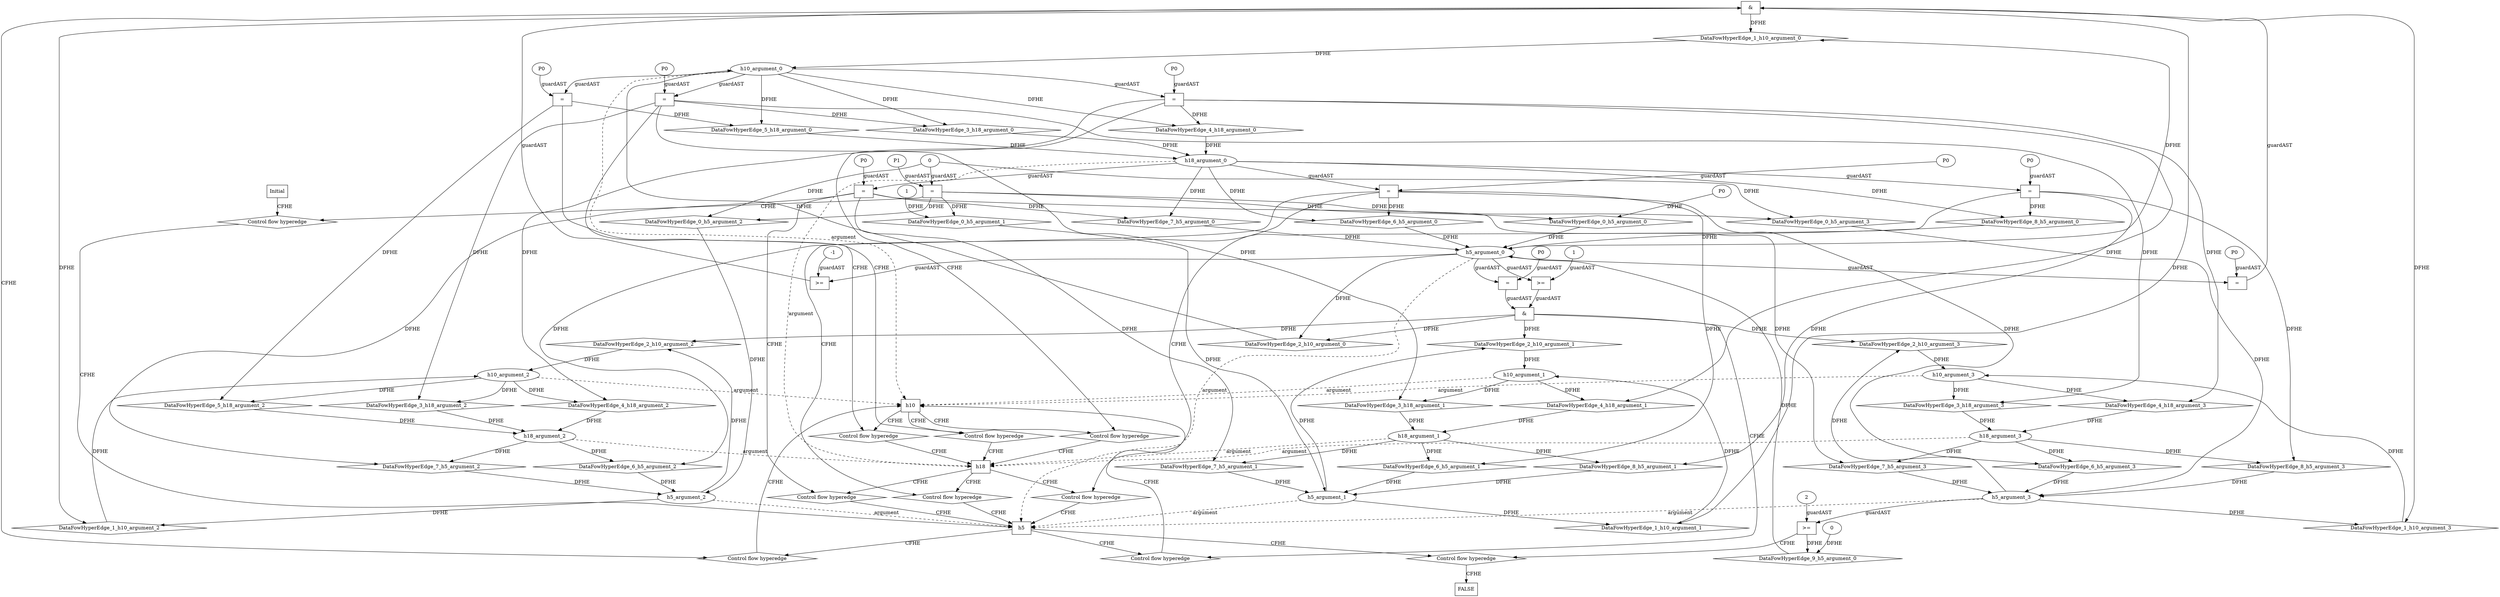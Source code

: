 digraph dag {
"h10" [label="h10" nodeName="h10" class=CONTROL  shape="rect"];
"h18" [label="h18" nodeName="h18" class=CONTROL  shape="rect"];
"h5" [label="h5" nodeName="h5" class=CONTROL  shape="rect"];
FALSE [label="FALSE" nodeName=FALSE class=CONTROL  shape="rect"];
Initial [label="Initial" nodeName=Initial class=CONTROL  shape="rect"];
ControlFowHyperEdge_0 [label="Control flow hyperedge" nodeName=ControlFowHyperEdge_0 class=controlFlowHyperEdge shape="diamond"];
"Initial" -> ControlFowHyperEdge_0 [label="CFHE"]
ControlFowHyperEdge_0 -> "h5" [label="CFHE"]
ControlFowHyperEdge_1 [label="Control flow hyperedge" nodeName=ControlFowHyperEdge_1 class=controlFlowHyperEdge shape="diamond"];
"h5" -> ControlFowHyperEdge_1 [label="CFHE"]
ControlFowHyperEdge_1 -> "h10" [label="CFHE"]
ControlFowHyperEdge_2 [label="Control flow hyperedge" nodeName=ControlFowHyperEdge_2 class=controlFlowHyperEdge shape="diamond"];
"h5" -> ControlFowHyperEdge_2 [label="CFHE"]
ControlFowHyperEdge_2 -> "h10" [label="CFHE"]
ControlFowHyperEdge_3 [label="Control flow hyperedge" nodeName=ControlFowHyperEdge_3 class=controlFlowHyperEdge shape="diamond"];
"h10" -> ControlFowHyperEdge_3 [label="CFHE"]
ControlFowHyperEdge_3 -> "h18" [label="CFHE"]
ControlFowHyperEdge_4 [label="Control flow hyperedge" nodeName=ControlFowHyperEdge_4 class=controlFlowHyperEdge shape="diamond"];
"h10" -> ControlFowHyperEdge_4 [label="CFHE"]
ControlFowHyperEdge_4 -> "h18" [label="CFHE"]
ControlFowHyperEdge_5 [label="Control flow hyperedge" nodeName=ControlFowHyperEdge_5 class=controlFlowHyperEdge shape="diamond"];
"h10" -> ControlFowHyperEdge_5 [label="CFHE"]
ControlFowHyperEdge_5 -> "h18" [label="CFHE"]
ControlFowHyperEdge_6 [label="Control flow hyperedge" nodeName=ControlFowHyperEdge_6 class=controlFlowHyperEdge shape="diamond"];
"h18" -> ControlFowHyperEdge_6 [label="CFHE"]
ControlFowHyperEdge_6 -> "h5" [label="CFHE"]
ControlFowHyperEdge_7 [label="Control flow hyperedge" nodeName=ControlFowHyperEdge_7 class=controlFlowHyperEdge shape="diamond"];
"h18" -> ControlFowHyperEdge_7 [label="CFHE"]
ControlFowHyperEdge_7 -> "h5" [label="CFHE"]
ControlFowHyperEdge_8 [label="Control flow hyperedge" nodeName=ControlFowHyperEdge_8 class=controlFlowHyperEdge shape="diamond"];
"h18" -> ControlFowHyperEdge_8 [label="CFHE"]
ControlFowHyperEdge_8 -> "h5" [label="CFHE"]
ControlFowHyperEdge_9 [label="Control flow hyperedge" nodeName=ControlFowHyperEdge_9 class=controlFlowHyperEdge shape="diamond"];
"h5" -> ControlFowHyperEdge_9 [label="CFHE"]
ControlFowHyperEdge_9 -> "FALSE" [label="CFHE"]
"h5_argument_0" [label="h5_argument_0" nodeName=argument0 class=argument  head="h5" shape="oval"];
"h5_argument_0" -> "h5"[label="argument" style="dashed"]
"h5_argument_1" [label="h5_argument_1" nodeName=argument1 class=argument  head="h5" shape="oval"];
"h5_argument_1" -> "h5"[label="argument" style="dashed"]
"h5_argument_2" [label="h5_argument_2" nodeName=argument2 class=argument  head="h5" shape="oval"];
"h5_argument_2" -> "h5"[label="argument" style="dashed"]
"h5_argument_3" [label="h5_argument_3" nodeName=argument3 class=argument  head="h5" shape="oval"];
"h5_argument_3" -> "h5"[label="argument" style="dashed"]
"h10_argument_0" [label="h10_argument_0" nodeName=argument0 class=argument  head="h10" shape="oval"];
"h10_argument_0" -> "h10"[label="argument" style="dashed"]
"h10_argument_1" [label="h10_argument_1" nodeName=argument1 class=argument  head="h10" shape="oval"];
"h10_argument_1" -> "h10"[label="argument" style="dashed"]
"h10_argument_2" [label="h10_argument_2" nodeName=argument2 class=argument  head="h10" shape="oval"];
"h10_argument_2" -> "h10"[label="argument" style="dashed"]
"h10_argument_3" [label="h10_argument_3" nodeName=argument3 class=argument  head="h10" shape="oval"];
"h10_argument_3" -> "h10"[label="argument" style="dashed"]
"h18_argument_0" [label="h18_argument_0" nodeName=argument0 class=argument  head="h18" shape="oval"];
"h18_argument_0" -> "h18"[label="argument" style="dashed"]
"h18_argument_1" [label="h18_argument_1" nodeName=argument1 class=argument  head="h18" shape="oval"];
"h18_argument_1" -> "h18"[label="argument" style="dashed"]
"h18_argument_2" [label="h18_argument_2" nodeName=argument2 class=argument  head="h18" shape="oval"];
"h18_argument_2" -> "h18"[label="argument" style="dashed"]
"h18_argument_3" [label="h18_argument_3" nodeName=argument3 class=argument  head="h18" shape="oval"];
"h18_argument_3" -> "h18"[label="argument" style="dashed"]

"xxxh5___Initial_0xxxguard_0_node_0" [label="=" nodeName="xxxh5___Initial_0xxxguard_0_node_0" class=Operator  shape="rect"];
"xxxh5___Initial_0xxxguard_0_node_1" [label="P1" nodeName="xxxh5___Initial_0xxxguard_0_node_1" class=symbolicConstant ];
"xxxh5___Initial_0xxxguard_0_node_1" -> "xxxh5___Initial_0xxxguard_0_node_0"[label="guardAST"]
"xxxh5___Initial_0xxxdataFlow2_node_0" -> "xxxh5___Initial_0xxxguard_0_node_0"[label="guardAST"]

"xxxh5___Initial_0xxxguard_0_node_0" -> "ControlFowHyperEdge_0" [label="CFHE"];
"xxxh5___Initial_0xxxdataFlow_0_node_0" [label="P0" nodeName="xxxh5___Initial_0xxxdataFlow_0_node_0" class=symbolicConstant ];

"xxxh5___Initial_0xxxdataFlow1_node_0" [label="1" nodeName="xxxh5___Initial_0xxxdataFlow1_node_0" class=IdealInt ];

"xxxh5___Initial_0xxxdataFlow2_node_0" [label="0" nodeName="xxxh5___Initial_0xxxdataFlow2_node_0" class=IdealInt ];


"xxxh10___h5_1xxx_and" [label="&" nodeName="xxxh10___h5_1xxx_and" class=Operator shape="rect"];
"xxxh10___h5_1xxxguard_0_node_0" [label=">=" nodeName="xxxh10___h5_1xxxguard_0_node_0" class=Operator  shape="rect"];
"xxxh10___h5_1xxxguard_0_node_1" [label="-1" nodeName="xxxh10___h5_1xxxguard_0_node_1" class=IdealInt ];
"xxxh10___h5_1xxxguard_0_node_1" -> "xxxh10___h5_1xxxguard_0_node_0"[label="guardAST"]
"h5_argument_0" -> "xxxh10___h5_1xxxguard_0_node_0"[label="guardAST"]

"xxxh10___h5_1xxxguard_0_node_0" -> "xxxh10___h5_1xxx_and" [label="guardAST"];
"xxxh10___h5_1xxxguard1_node_0" [label="=" nodeName="xxxh10___h5_1xxxguard1_node_0" class=Operator  shape="rect"];
"xxxh10___h5_1xxxguard1_node_1" [label="P0" nodeName="xxxh10___h5_1xxxguard1_node_1" class=symbolicConstant ];
"xxxh10___h5_1xxxguard1_node_1" -> "xxxh10___h5_1xxxguard1_node_0"[label="guardAST"]
"h5_argument_0" -> "xxxh10___h5_1xxxguard1_node_0"[label="guardAST"]

"xxxh10___h5_1xxxguard1_node_0" -> "xxxh10___h5_1xxx_and" [label="guardAST"];
"xxxh10___h5_1xxx_and" -> "ControlFowHyperEdge_1" [label="CFHE"];
"xxxh10___h5_2xxx_and" [label="&" nodeName="xxxh10___h5_2xxx_and" class=Operator shape="rect"];
"xxxh10___h5_2xxxguard_0_node_0" [label=">=" nodeName="xxxh10___h5_2xxxguard_0_node_0" class=Operator  shape="rect"];
"xxxh10___h5_2xxxguard_0_node_2" [label="1" nodeName="xxxh10___h5_2xxxguard_0_node_2" class=IdealInt ];
"h5_argument_0" -> "xxxh10___h5_2xxxguard_0_node_0"[label="guardAST"]
"xxxh10___h5_2xxxguard_0_node_2" -> "xxxh10___h5_2xxxguard_0_node_0"[label="guardAST"]

"xxxh10___h5_2xxxguard_0_node_0" -> "xxxh10___h5_2xxx_and" [label="guardAST"];
"xxxh10___h5_2xxxguard1_node_0" [label="=" nodeName="xxxh10___h5_2xxxguard1_node_0" class=Operator  shape="rect"];
"xxxh10___h5_2xxxguard1_node_1" [label="P0" nodeName="xxxh10___h5_2xxxguard1_node_1" class=symbolicConstant ];
"xxxh10___h5_2xxxguard1_node_1" -> "xxxh10___h5_2xxxguard1_node_0"[label="guardAST"]
"h5_argument_0" -> "xxxh10___h5_2xxxguard1_node_0"[label="guardAST"]

"xxxh10___h5_2xxxguard1_node_0" -> "xxxh10___h5_2xxx_and" [label="guardAST"];
"xxxh10___h5_2xxx_and" -> "ControlFowHyperEdge_2" [label="CFHE"];
"xxxh18___h10_3xxxguard_0_node_0" [label="=" nodeName="xxxh18___h10_3xxxguard_0_node_0" class=Operator  shape="rect"];
"xxxh18___h10_3xxxguard_0_node_1" [label="P0" nodeName="xxxh18___h10_3xxxguard_0_node_1" class=symbolicConstant ];
"xxxh18___h10_3xxxguard_0_node_1" -> "xxxh18___h10_3xxxguard_0_node_0"[label="guardAST"]
"h10_argument_0" -> "xxxh18___h10_3xxxguard_0_node_0"[label="guardAST"]

"xxxh18___h10_3xxxguard_0_node_0" -> "ControlFowHyperEdge_3" [label="CFHE"];
"xxxh18___h10_4xxxguard_0_node_0" [label="=" nodeName="xxxh18___h10_4xxxguard_0_node_0" class=Operator  shape="rect"];
"xxxh18___h10_4xxxguard_0_node_1" [label="P0" nodeName="xxxh18___h10_4xxxguard_0_node_1" class=symbolicConstant ];
"xxxh18___h10_4xxxguard_0_node_1" -> "xxxh18___h10_4xxxguard_0_node_0"[label="guardAST"]
"h10_argument_0" -> "xxxh18___h10_4xxxguard_0_node_0"[label="guardAST"]

"xxxh18___h10_4xxxguard_0_node_0" -> "ControlFowHyperEdge_4" [label="CFHE"];
"xxxh18___h10_5xxxguard_0_node_0" [label="=" nodeName="xxxh18___h10_5xxxguard_0_node_0" class=Operator  shape="rect"];
"xxxh18___h10_5xxxguard_0_node_1" [label="P0" nodeName="xxxh18___h10_5xxxguard_0_node_1" class=symbolicConstant ];
"xxxh18___h10_5xxxguard_0_node_1" -> "xxxh18___h10_5xxxguard_0_node_0"[label="guardAST"]
"h10_argument_0" -> "xxxh18___h10_5xxxguard_0_node_0"[label="guardAST"]

"xxxh18___h10_5xxxguard_0_node_0" -> "ControlFowHyperEdge_5" [label="CFHE"];
"xxxh5___h18_6xxxguard_0_node_0" [label="=" nodeName="xxxh5___h18_6xxxguard_0_node_0" class=Operator  shape="rect"];
"xxxh5___h18_6xxxguard_0_node_1" [label="P0" nodeName="xxxh5___h18_6xxxguard_0_node_1" class=symbolicConstant ];
"xxxh5___h18_6xxxguard_0_node_1" -> "xxxh5___h18_6xxxguard_0_node_0"[label="guardAST"]
"h18_argument_0" -> "xxxh5___h18_6xxxguard_0_node_0"[label="guardAST"]

"xxxh5___h18_6xxxguard_0_node_0" -> "ControlFowHyperEdge_6" [label="CFHE"];
"xxxh5___h18_7xxxguard_0_node_0" [label="=" nodeName="xxxh5___h18_7xxxguard_0_node_0" class=Operator  shape="rect"];
"xxxh5___h18_7xxxguard_0_node_1" [label="P0" nodeName="xxxh5___h18_7xxxguard_0_node_1" class=symbolicConstant ];
"xxxh5___h18_7xxxguard_0_node_1" -> "xxxh5___h18_7xxxguard_0_node_0"[label="guardAST"]
"h18_argument_0" -> "xxxh5___h18_7xxxguard_0_node_0"[label="guardAST"]

"xxxh5___h18_7xxxguard_0_node_0" -> "ControlFowHyperEdge_7" [label="CFHE"];
"xxxh5___h18_8xxxguard_0_node_0" [label="=" nodeName="xxxh5___h18_8xxxguard_0_node_0" class=Operator  shape="rect"];
"xxxh5___h18_8xxxguard_0_node_1" [label="P0" nodeName="xxxh5___h18_8xxxguard_0_node_1" class=symbolicConstant ];
"xxxh5___h18_8xxxguard_0_node_1" -> "xxxh5___h18_8xxxguard_0_node_0"[label="guardAST"]
"h18_argument_0" -> "xxxh5___h18_8xxxguard_0_node_0"[label="guardAST"]

"xxxh5___h18_8xxxguard_0_node_0" -> "ControlFowHyperEdge_8" [label="CFHE"];
"xxxFALSE___h5_9xxxguard_0_node_0" [label=">=" nodeName="xxxFALSE___h5_9xxxguard_0_node_0" class=Operator  shape="rect"];
"xxxFALSE___h5_9xxxguard_0_node_2" [label="2" nodeName="xxxFALSE___h5_9xxxguard_0_node_2" class=IdealInt ];
"h5_argument_3" -> "xxxFALSE___h5_9xxxguard_0_node_0"[label="guardAST"]
"xxxFALSE___h5_9xxxguard_0_node_2" -> "xxxFALSE___h5_9xxxguard_0_node_0"[label="guardAST"]

"xxxFALSE___h5_9xxxguard_0_node_0" -> "ControlFowHyperEdge_9" [label="CFHE"];
"xxxFALSE___h5_9xxxh5_argument_0_constant_0" [label="0" nodeName="xxxFALSE___h5_9xxxh5_argument_0_constant_0" class=Constant];
"DataFowHyperEdge_9_h5_argument_0" [label="DataFowHyperEdge_9_h5_argument_0" nodeName="DataFowHyperEdge_9_h5_argument_0" class=DataFlowHyperedge shape="diamond"];
"DataFowHyperEdge_9_h5_argument_0" -> "h5_argument_0"[label="DFHE"]
"xxxFALSE___h5_9xxxguard_0_node_0" -> "DataFowHyperEdge_9_h5_argument_0"[label="DFHE"]
"xxxFALSE___h5_9xxxh5_argument_0_constant_0" -> "DataFowHyperEdge_9_h5_argument_0" [label="DFHE"];
"h5_argument_0" -> "DataFowHyperEdge_1_h10_argument_0"[label="DFHE"]
"DataFowHyperEdge_1_h10_argument_0" [label="DataFowHyperEdge_1_h10_argument_0" nodeName="DataFowHyperEdge_1_h10_argument_0" class=DataFlowHyperedge shape="diamond"];
"DataFowHyperEdge_1_h10_argument_0" -> "h10_argument_0"[label="DFHE"]
"xxxh10___h5_1xxx_and" -> "DataFowHyperEdge_1_h10_argument_0"[label="DFHE"]
"h5_argument_1" -> "DataFowHyperEdge_1_h10_argument_1"[label="DFHE"]
"DataFowHyperEdge_1_h10_argument_1" [label="DataFowHyperEdge_1_h10_argument_1" nodeName="DataFowHyperEdge_1_h10_argument_1" class=DataFlowHyperedge shape="diamond"];
"DataFowHyperEdge_1_h10_argument_1" -> "h10_argument_1"[label="DFHE"]
"xxxh10___h5_1xxx_and" -> "DataFowHyperEdge_1_h10_argument_1"[label="DFHE"]
"h5_argument_2" -> "DataFowHyperEdge_1_h10_argument_2"[label="DFHE"]
"DataFowHyperEdge_1_h10_argument_2" [label="DataFowHyperEdge_1_h10_argument_2" nodeName="DataFowHyperEdge_1_h10_argument_2" class=DataFlowHyperedge shape="diamond"];
"DataFowHyperEdge_1_h10_argument_2" -> "h10_argument_2"[label="DFHE"]
"xxxh10___h5_1xxx_and" -> "DataFowHyperEdge_1_h10_argument_2"[label="DFHE"]
"h5_argument_3" -> "DataFowHyperEdge_1_h10_argument_3"[label="DFHE"]
"DataFowHyperEdge_1_h10_argument_3" [label="DataFowHyperEdge_1_h10_argument_3" nodeName="DataFowHyperEdge_1_h10_argument_3" class=DataFlowHyperedge shape="diamond"];
"DataFowHyperEdge_1_h10_argument_3" -> "h10_argument_3"[label="DFHE"]
"xxxh10___h5_1xxx_and" -> "DataFowHyperEdge_1_h10_argument_3"[label="DFHE"]
"h5_argument_0" -> "DataFowHyperEdge_2_h10_argument_0"[label="DFHE"]
"DataFowHyperEdge_2_h10_argument_0" [label="DataFowHyperEdge_2_h10_argument_0" nodeName="DataFowHyperEdge_2_h10_argument_0" class=DataFlowHyperedge shape="diamond"];
"DataFowHyperEdge_2_h10_argument_0" -> "h10_argument_0"[label="DFHE"]
"xxxh10___h5_2xxx_and" -> "DataFowHyperEdge_2_h10_argument_0"[label="DFHE"]
"h5_argument_1" -> "DataFowHyperEdge_2_h10_argument_1"[label="DFHE"]
"DataFowHyperEdge_2_h10_argument_1" [label="DataFowHyperEdge_2_h10_argument_1" nodeName="DataFowHyperEdge_2_h10_argument_1" class=DataFlowHyperedge shape="diamond"];
"DataFowHyperEdge_2_h10_argument_1" -> "h10_argument_1"[label="DFHE"]
"xxxh10___h5_2xxx_and" -> "DataFowHyperEdge_2_h10_argument_1"[label="DFHE"]
"h5_argument_2" -> "DataFowHyperEdge_2_h10_argument_2"[label="DFHE"]
"DataFowHyperEdge_2_h10_argument_2" [label="DataFowHyperEdge_2_h10_argument_2" nodeName="DataFowHyperEdge_2_h10_argument_2" class=DataFlowHyperedge shape="diamond"];
"DataFowHyperEdge_2_h10_argument_2" -> "h10_argument_2"[label="DFHE"]
"xxxh10___h5_2xxx_and" -> "DataFowHyperEdge_2_h10_argument_2"[label="DFHE"]
"h5_argument_3" -> "DataFowHyperEdge_2_h10_argument_3"[label="DFHE"]
"DataFowHyperEdge_2_h10_argument_3" [label="DataFowHyperEdge_2_h10_argument_3" nodeName="DataFowHyperEdge_2_h10_argument_3" class=DataFlowHyperedge shape="diamond"];
"DataFowHyperEdge_2_h10_argument_3" -> "h10_argument_3"[label="DFHE"]
"xxxh10___h5_2xxx_and" -> "DataFowHyperEdge_2_h10_argument_3"[label="DFHE"]
"h10_argument_0" -> "DataFowHyperEdge_3_h18_argument_0"[label="DFHE"]
"DataFowHyperEdge_3_h18_argument_0" [label="DataFowHyperEdge_3_h18_argument_0" nodeName="DataFowHyperEdge_3_h18_argument_0" class=DataFlowHyperedge shape="diamond"];
"DataFowHyperEdge_3_h18_argument_0" -> "h18_argument_0"[label="DFHE"]
"xxxh18___h10_3xxxguard_0_node_0" -> "DataFowHyperEdge_3_h18_argument_0"[label="DFHE"]
"h10_argument_1" -> "DataFowHyperEdge_3_h18_argument_1"[label="DFHE"]
"DataFowHyperEdge_3_h18_argument_1" [label="DataFowHyperEdge_3_h18_argument_1" nodeName="DataFowHyperEdge_3_h18_argument_1" class=DataFlowHyperedge shape="diamond"];
"DataFowHyperEdge_3_h18_argument_1" -> "h18_argument_1"[label="DFHE"]
"xxxh18___h10_3xxxguard_0_node_0" -> "DataFowHyperEdge_3_h18_argument_1"[label="DFHE"]
"h10_argument_2" -> "DataFowHyperEdge_3_h18_argument_2"[label="DFHE"]
"DataFowHyperEdge_3_h18_argument_2" [label="DataFowHyperEdge_3_h18_argument_2" nodeName="DataFowHyperEdge_3_h18_argument_2" class=DataFlowHyperedge shape="diamond"];
"DataFowHyperEdge_3_h18_argument_2" -> "h18_argument_2"[label="DFHE"]
"xxxh18___h10_3xxxguard_0_node_0" -> "DataFowHyperEdge_3_h18_argument_2"[label="DFHE"]
"h10_argument_3" -> "DataFowHyperEdge_3_h18_argument_3"[label="DFHE"]
"DataFowHyperEdge_3_h18_argument_3" [label="DataFowHyperEdge_3_h18_argument_3" nodeName="DataFowHyperEdge_3_h18_argument_3" class=DataFlowHyperedge shape="diamond"];
"DataFowHyperEdge_3_h18_argument_3" -> "h18_argument_3"[label="DFHE"]
"xxxh18___h10_3xxxguard_0_node_0" -> "DataFowHyperEdge_3_h18_argument_3"[label="DFHE"]
"h10_argument_0" -> "DataFowHyperEdge_4_h18_argument_0"[label="DFHE"]
"DataFowHyperEdge_4_h18_argument_0" [label="DataFowHyperEdge_4_h18_argument_0" nodeName="DataFowHyperEdge_4_h18_argument_0" class=DataFlowHyperedge shape="diamond"];
"DataFowHyperEdge_4_h18_argument_0" -> "h18_argument_0"[label="DFHE"]
"xxxh18___h10_4xxxguard_0_node_0" -> "DataFowHyperEdge_4_h18_argument_0"[label="DFHE"]
"h10_argument_1" -> "DataFowHyperEdge_4_h18_argument_1"[label="DFHE"]
"DataFowHyperEdge_4_h18_argument_1" [label="DataFowHyperEdge_4_h18_argument_1" nodeName="DataFowHyperEdge_4_h18_argument_1" class=DataFlowHyperedge shape="diamond"];
"DataFowHyperEdge_4_h18_argument_1" -> "h18_argument_1"[label="DFHE"]
"xxxh18___h10_4xxxguard_0_node_0" -> "DataFowHyperEdge_4_h18_argument_1"[label="DFHE"]
"h10_argument_2" -> "DataFowHyperEdge_4_h18_argument_2"[label="DFHE"]
"DataFowHyperEdge_4_h18_argument_2" [label="DataFowHyperEdge_4_h18_argument_2" nodeName="DataFowHyperEdge_4_h18_argument_2" class=DataFlowHyperedge shape="diamond"];
"DataFowHyperEdge_4_h18_argument_2" -> "h18_argument_2"[label="DFHE"]
"xxxh18___h10_4xxxguard_0_node_0" -> "DataFowHyperEdge_4_h18_argument_2"[label="DFHE"]
"h10_argument_3" -> "DataFowHyperEdge_4_h18_argument_3"[label="DFHE"]
"DataFowHyperEdge_4_h18_argument_3" [label="DataFowHyperEdge_4_h18_argument_3" nodeName="DataFowHyperEdge_4_h18_argument_3" class=DataFlowHyperedge shape="diamond"];
"DataFowHyperEdge_4_h18_argument_3" -> "h18_argument_3"[label="DFHE"]
"xxxh18___h10_4xxxguard_0_node_0" -> "DataFowHyperEdge_4_h18_argument_3"[label="DFHE"]
"h10_argument_0" -> "DataFowHyperEdge_5_h18_argument_0"[label="DFHE"]
"DataFowHyperEdge_5_h18_argument_0" [label="DataFowHyperEdge_5_h18_argument_0" nodeName="DataFowHyperEdge_5_h18_argument_0" class=DataFlowHyperedge shape="diamond"];
"DataFowHyperEdge_5_h18_argument_0" -> "h18_argument_0"[label="DFHE"]
"xxxh18___h10_5xxxguard_0_node_0" -> "DataFowHyperEdge_5_h18_argument_0"[label="DFHE"]
"h10_argument_2" -> "DataFowHyperEdge_5_h18_argument_2"[label="DFHE"]
"DataFowHyperEdge_5_h18_argument_2" [label="DataFowHyperEdge_5_h18_argument_2" nodeName="DataFowHyperEdge_5_h18_argument_2" class=DataFlowHyperedge shape="diamond"];
"DataFowHyperEdge_5_h18_argument_2" -> "h18_argument_2"[label="DFHE"]
"xxxh18___h10_5xxxguard_0_node_0" -> "DataFowHyperEdge_5_h18_argument_2"[label="DFHE"]
"h18_argument_0" -> "DataFowHyperEdge_6_h5_argument_0"[label="DFHE"]
"DataFowHyperEdge_6_h5_argument_0" [label="DataFowHyperEdge_6_h5_argument_0" nodeName="DataFowHyperEdge_6_h5_argument_0" class=DataFlowHyperedge shape="diamond"];
"DataFowHyperEdge_6_h5_argument_0" -> "h5_argument_0"[label="DFHE"]
"xxxh5___h18_6xxxguard_0_node_0" -> "DataFowHyperEdge_6_h5_argument_0"[label="DFHE"]
"h18_argument_1" -> "DataFowHyperEdge_6_h5_argument_1"[label="DFHE"]
"DataFowHyperEdge_6_h5_argument_1" [label="DataFowHyperEdge_6_h5_argument_1" nodeName="DataFowHyperEdge_6_h5_argument_1" class=DataFlowHyperedge shape="diamond"];
"DataFowHyperEdge_6_h5_argument_1" -> "h5_argument_1"[label="DFHE"]
"xxxh5___h18_6xxxguard_0_node_0" -> "DataFowHyperEdge_6_h5_argument_1"[label="DFHE"]
"h18_argument_2" -> "DataFowHyperEdge_6_h5_argument_2"[label="DFHE"]
"DataFowHyperEdge_6_h5_argument_2" [label="DataFowHyperEdge_6_h5_argument_2" nodeName="DataFowHyperEdge_6_h5_argument_2" class=DataFlowHyperedge shape="diamond"];
"DataFowHyperEdge_6_h5_argument_2" -> "h5_argument_2"[label="DFHE"]
"xxxh5___h18_6xxxguard_0_node_0" -> "DataFowHyperEdge_6_h5_argument_2"[label="DFHE"]
"h18_argument_3" -> "DataFowHyperEdge_6_h5_argument_3"[label="DFHE"]
"DataFowHyperEdge_6_h5_argument_3" [label="DataFowHyperEdge_6_h5_argument_3" nodeName="DataFowHyperEdge_6_h5_argument_3" class=DataFlowHyperedge shape="diamond"];
"DataFowHyperEdge_6_h5_argument_3" -> "h5_argument_3"[label="DFHE"]
"xxxh5___h18_6xxxguard_0_node_0" -> "DataFowHyperEdge_6_h5_argument_3"[label="DFHE"]
"h18_argument_0" -> "DataFowHyperEdge_7_h5_argument_0"[label="DFHE"]
"DataFowHyperEdge_7_h5_argument_0" [label="DataFowHyperEdge_7_h5_argument_0" nodeName="DataFowHyperEdge_7_h5_argument_0" class=DataFlowHyperedge shape="diamond"];
"DataFowHyperEdge_7_h5_argument_0" -> "h5_argument_0"[label="DFHE"]
"xxxh5___h18_7xxxguard_0_node_0" -> "DataFowHyperEdge_7_h5_argument_0"[label="DFHE"]
"h18_argument_1" -> "DataFowHyperEdge_7_h5_argument_1"[label="DFHE"]
"DataFowHyperEdge_7_h5_argument_1" [label="DataFowHyperEdge_7_h5_argument_1" nodeName="DataFowHyperEdge_7_h5_argument_1" class=DataFlowHyperedge shape="diamond"];
"DataFowHyperEdge_7_h5_argument_1" -> "h5_argument_1"[label="DFHE"]
"xxxh5___h18_7xxxguard_0_node_0" -> "DataFowHyperEdge_7_h5_argument_1"[label="DFHE"]
"h18_argument_2" -> "DataFowHyperEdge_7_h5_argument_2"[label="DFHE"]
"DataFowHyperEdge_7_h5_argument_2" [label="DataFowHyperEdge_7_h5_argument_2" nodeName="DataFowHyperEdge_7_h5_argument_2" class=DataFlowHyperedge shape="diamond"];
"DataFowHyperEdge_7_h5_argument_2" -> "h5_argument_2"[label="DFHE"]
"xxxh5___h18_7xxxguard_0_node_0" -> "DataFowHyperEdge_7_h5_argument_2"[label="DFHE"]
"h18_argument_3" -> "DataFowHyperEdge_7_h5_argument_3"[label="DFHE"]
"DataFowHyperEdge_7_h5_argument_3" [label="DataFowHyperEdge_7_h5_argument_3" nodeName="DataFowHyperEdge_7_h5_argument_3" class=DataFlowHyperedge shape="diamond"];
"DataFowHyperEdge_7_h5_argument_3" -> "h5_argument_3"[label="DFHE"]
"xxxh5___h18_7xxxguard_0_node_0" -> "DataFowHyperEdge_7_h5_argument_3"[label="DFHE"]
"h18_argument_0" -> "DataFowHyperEdge_8_h5_argument_0"[label="DFHE"]
"DataFowHyperEdge_8_h5_argument_0" [label="DataFowHyperEdge_8_h5_argument_0" nodeName="DataFowHyperEdge_8_h5_argument_0" class=DataFlowHyperedge shape="diamond"];
"DataFowHyperEdge_8_h5_argument_0" -> "h5_argument_0"[label="DFHE"]
"xxxh5___h18_8xxxguard_0_node_0" -> "DataFowHyperEdge_8_h5_argument_0"[label="DFHE"]
"h18_argument_1" -> "DataFowHyperEdge_8_h5_argument_1"[label="DFHE"]
"DataFowHyperEdge_8_h5_argument_1" [label="DataFowHyperEdge_8_h5_argument_1" nodeName="DataFowHyperEdge_8_h5_argument_1" class=DataFlowHyperedge shape="diamond"];
"DataFowHyperEdge_8_h5_argument_1" -> "h5_argument_1"[label="DFHE"]
"xxxh5___h18_8xxxguard_0_node_0" -> "DataFowHyperEdge_8_h5_argument_1"[label="DFHE"]
"h18_argument_3" -> "DataFowHyperEdge_8_h5_argument_3"[label="DFHE"]
"DataFowHyperEdge_8_h5_argument_3" [label="DataFowHyperEdge_8_h5_argument_3" nodeName="DataFowHyperEdge_8_h5_argument_3" class=DataFlowHyperedge shape="diamond"];
"DataFowHyperEdge_8_h5_argument_3" -> "h5_argument_3"[label="DFHE"]
"xxxh5___h18_8xxxguard_0_node_0" -> "DataFowHyperEdge_8_h5_argument_3"[label="DFHE"]
"DataFowHyperEdge_0_h5_argument_0" [label="DataFowHyperEdge_0_h5_argument_0" nodeName="DataFowHyperEdge_0_h5_argument_0" class=DataFlowHyperedge shape="diamond"];
"DataFowHyperEdge_0_h5_argument_0" -> "h5_argument_0"[label="DFHE"]
"xxxh5___Initial_0xxxguard_0_node_0" -> "DataFowHyperEdge_0_h5_argument_0"[label="DFHE"]
"xxxh5___Initial_0xxxdataFlow_0_node_0" -> "DataFowHyperEdge_0_h5_argument_0" [label="DFHE"];
"DataFowHyperEdge_0_h5_argument_1" [label="DataFowHyperEdge_0_h5_argument_1" nodeName="DataFowHyperEdge_0_h5_argument_1" class=DataFlowHyperedge shape="diamond"];
"DataFowHyperEdge_0_h5_argument_1" -> "h5_argument_1"[label="DFHE"]
"xxxh5___Initial_0xxxguard_0_node_0" -> "DataFowHyperEdge_0_h5_argument_1"[label="DFHE"]
"xxxh5___Initial_0xxxdataFlow1_node_0" -> "DataFowHyperEdge_0_h5_argument_1" [label="DFHE"];
"DataFowHyperEdge_0_h5_argument_2" [label="DataFowHyperEdge_0_h5_argument_2" nodeName="DataFowHyperEdge_0_h5_argument_2" class=DataFlowHyperedge shape="diamond"];
"DataFowHyperEdge_0_h5_argument_2" -> "h5_argument_2"[label="DFHE"]
"xxxh5___Initial_0xxxguard_0_node_0" -> "DataFowHyperEdge_0_h5_argument_2"[label="DFHE"]
"xxxh5___Initial_0xxxdataFlow2_node_0" -> "DataFowHyperEdge_0_h5_argument_2" [label="DFHE"];
"DataFowHyperEdge_0_h5_argument_3" [label="DataFowHyperEdge_0_h5_argument_3" nodeName="DataFowHyperEdge_0_h5_argument_3" class=DataFlowHyperedge shape="diamond"];
"DataFowHyperEdge_0_h5_argument_3" -> "h5_argument_3"[label="DFHE"]
"xxxh5___Initial_0xxxguard_0_node_0" -> "DataFowHyperEdge_0_h5_argument_3"[label="DFHE"]
"xxxh5___Initial_0xxxdataFlow2_node_0" -> "DataFowHyperEdge_0_h5_argument_3" [label="DFHE"];




}
